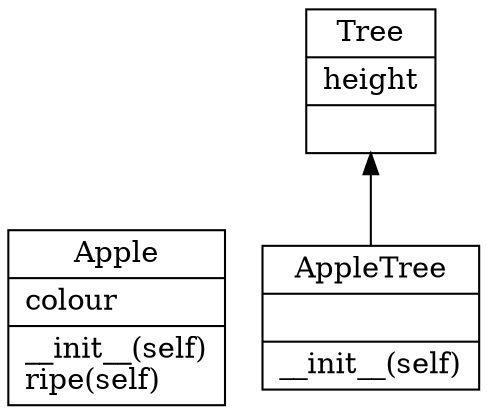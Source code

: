 digraph {
        rankdir="BT"
        node [shape="record"]

        "Apple" [label="{Apple|colour\l|__init__(self)\lripe(self)\l}"]
        "AppleTree" [label="{AppleTree||__init__(self)\l}"]
        "Tree" [label="{Tree|height\l|}"]

        "AppleTree" -> "Tree"
}

